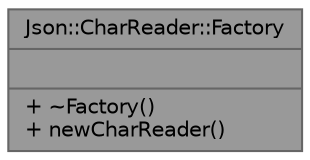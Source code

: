 digraph "Json::CharReader::Factory"
{
 // LATEX_PDF_SIZE
  bgcolor="transparent";
  edge [fontname=Helvetica,fontsize=10,labelfontname=Helvetica,labelfontsize=10];
  node [fontname=Helvetica,fontsize=10,shape=box,height=0.2,width=0.4];
  Node1 [shape=record,label="{Json::CharReader::Factory\n||+ ~Factory()\l+ newCharReader()\l}",height=0.2,width=0.4,color="gray40", fillcolor="grey60", style="filled", fontcolor="black",tooltip=" "];
}
